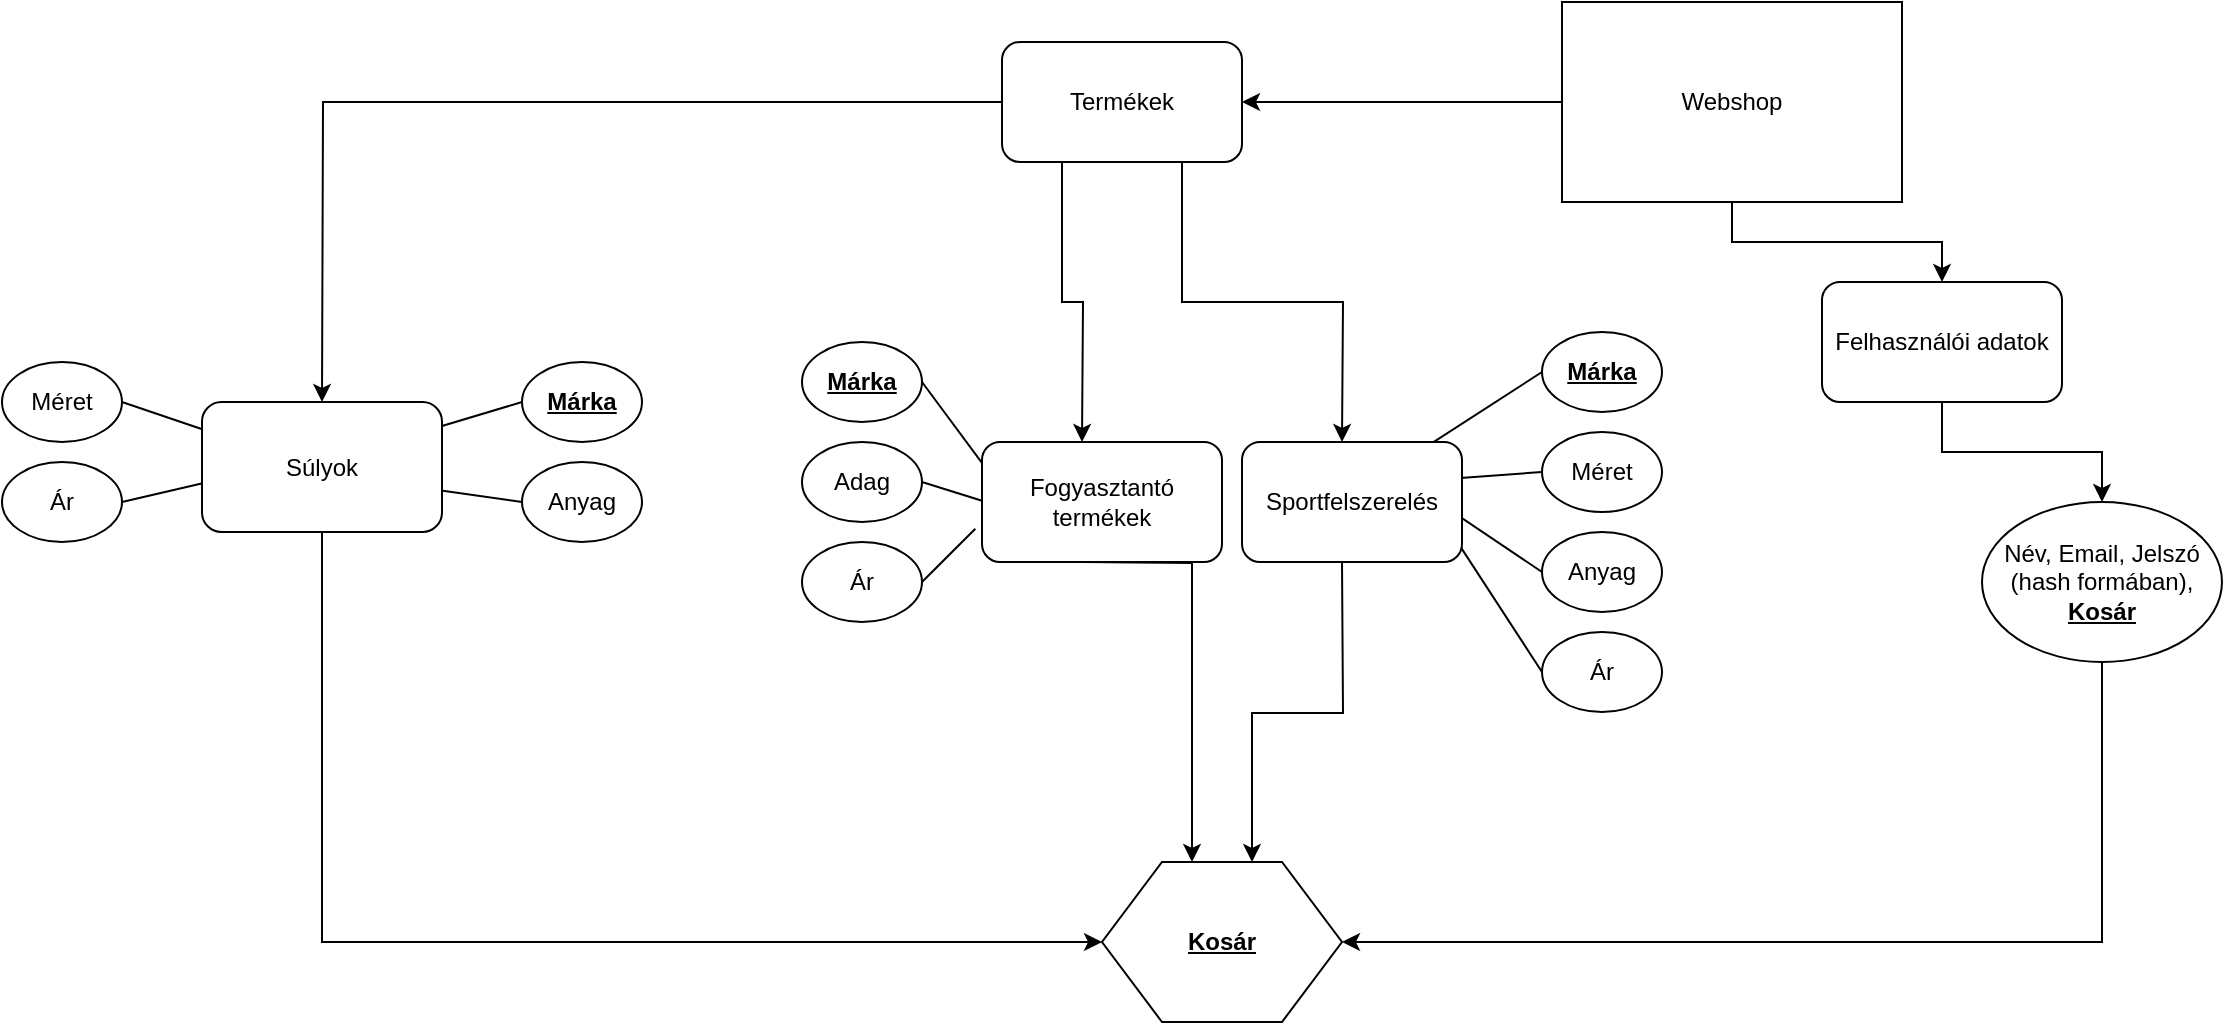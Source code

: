 <mxfile version="20.8.5" type="device"><diagram id="hxQIZPlE28Pws7Ar1di7" name="Page-1"><mxGraphModel dx="1387" dy="796" grid="1" gridSize="10" guides="1" tooltips="1" connect="1" arrows="1" fold="1" page="1" pageScale="1" pageWidth="850" pageHeight="1100" math="0" shadow="0"><root><mxCell id="0"/><mxCell id="1" parent="0"/><mxCell id="KfxEhT77AtV1FK86vXTE-12" value="" style="edgeStyle=orthogonalEdgeStyle;rounded=0;orthogonalLoop=1;jettySize=auto;html=1;entryX=1;entryY=0.5;entryDx=0;entryDy=0;" parent="1" source="KfxEhT77AtV1FK86vXTE-1" target="KfxEhT77AtV1FK86vXTE-13" edge="1"><mxGeometry relative="1" as="geometry"><mxPoint x="710" y="320" as="targetPoint"/></mxGeometry></mxCell><mxCell id="KfxEhT77AtV1FK86vXTE-22" value="" style="edgeStyle=orthogonalEdgeStyle;rounded=0;orthogonalLoop=1;jettySize=auto;html=1;entryX=0.5;entryY=0;entryDx=0;entryDy=0;" parent="1" source="KfxEhT77AtV1FK86vXTE-1" target="KfxEhT77AtV1FK86vXTE-4" edge="1"><mxGeometry relative="1" as="geometry"><mxPoint x="875" y="430" as="targetPoint"/></mxGeometry></mxCell><mxCell id="KfxEhT77AtV1FK86vXTE-1" value="Webshop" style="rounded=0;whiteSpace=wrap;html=1;" parent="1" vertex="1"><mxGeometry x="940" y="100" width="170" height="100" as="geometry"/></mxCell><mxCell id="KfxEhT77AtV1FK86vXTE-6" value="" style="edgeStyle=orthogonalEdgeStyle;rounded=0;orthogonalLoop=1;jettySize=auto;html=1;entryX=0.5;entryY=0;entryDx=0;entryDy=0;" parent="1" source="KfxEhT77AtV1FK86vXTE-4" target="KfxEhT77AtV1FK86vXTE-7" edge="1"><mxGeometry relative="1" as="geometry"><mxPoint x="605" y="530" as="targetPoint"/></mxGeometry></mxCell><mxCell id="KfxEhT77AtV1FK86vXTE-4" value="Felhasználói adatok" style="rounded=1;whiteSpace=wrap;html=1;" parent="1" vertex="1"><mxGeometry x="1070" y="240" width="120" height="60" as="geometry"/></mxCell><mxCell id="KfxEhT77AtV1FK86vXTE-7" value="Név, Email, Jelszó (hash formában),&lt;br&gt;&lt;u&gt;&lt;b&gt;Kosár&lt;/b&gt;&lt;/u&gt;" style="ellipse;whiteSpace=wrap;html=1;" parent="1" vertex="1"><mxGeometry x="1150" y="350" width="120" height="80" as="geometry"/></mxCell><mxCell id="KfxEhT77AtV1FK86vXTE-19" style="edgeStyle=orthogonalEdgeStyle;rounded=0;orthogonalLoop=1;jettySize=auto;html=1;" parent="1" source="KfxEhT77AtV1FK86vXTE-13" edge="1"><mxGeometry relative="1" as="geometry"><mxPoint x="320" y="300" as="targetPoint"/></mxGeometry></mxCell><mxCell id="KfxEhT77AtV1FK86vXTE-26" style="edgeStyle=orthogonalEdgeStyle;rounded=0;orthogonalLoop=1;jettySize=auto;html=1;entryX=0.5;entryY=0;entryDx=0;entryDy=0;exitX=0.75;exitY=1;exitDx=0;exitDy=0;" parent="1" source="KfxEhT77AtV1FK86vXTE-13" edge="1"><mxGeometry relative="1" as="geometry"><mxPoint x="830" y="320" as="targetPoint"/></mxGeometry></mxCell><mxCell id="KfxEhT77AtV1FK86vXTE-29" style="edgeStyle=orthogonalEdgeStyle;rounded=0;orthogonalLoop=1;jettySize=auto;html=1;entryX=0.5;entryY=0;entryDx=0;entryDy=0;exitX=0.25;exitY=1;exitDx=0;exitDy=0;" parent="1" source="KfxEhT77AtV1FK86vXTE-13" edge="1"><mxGeometry relative="1" as="geometry"><mxPoint x="700" y="320" as="targetPoint"/></mxGeometry></mxCell><mxCell id="KfxEhT77AtV1FK86vXTE-13" value="Termékek" style="rounded=1;whiteSpace=wrap;html=1;" parent="1" vertex="1"><mxGeometry x="660" y="120" width="120" height="60" as="geometry"/></mxCell><mxCell id="KfxEhT77AtV1FK86vXTE-20" value="&lt;u&gt;&lt;b&gt;Kosár&lt;/b&gt;&lt;/u&gt;" style="shape=hexagon;perimeter=hexagonPerimeter2;whiteSpace=wrap;html=1;" parent="1" vertex="1"><mxGeometry x="710" y="530" width="120" height="80" as="geometry"/></mxCell><mxCell id="KfxEhT77AtV1FK86vXTE-64" style="edgeStyle=orthogonalEdgeStyle;rounded=0;orthogonalLoop=1;jettySize=auto;html=1;entryX=0;entryY=0.5;entryDx=0;entryDy=0;" parent="1" target="KfxEhT77AtV1FK86vXTE-20" edge="1"><mxGeometry relative="1" as="geometry"><Array as="points"><mxPoint x="320" y="570"/></Array><mxPoint x="320" y="360" as="sourcePoint"/></mxGeometry></mxCell><mxCell id="KfxEhT77AtV1FK86vXTE-79" style="edgeStyle=orthogonalEdgeStyle;rounded=0;orthogonalLoop=1;jettySize=auto;html=1;entryX=0.625;entryY=0;entryDx=0;entryDy=0;" parent="1" target="KfxEhT77AtV1FK86vXTE-20" edge="1"><mxGeometry relative="1" as="geometry"><mxPoint x="830" y="380" as="sourcePoint"/></mxGeometry></mxCell><mxCell id="KfxEhT77AtV1FK86vXTE-72" style="edgeStyle=orthogonalEdgeStyle;rounded=0;orthogonalLoop=1;jettySize=auto;html=1;entryX=0.375;entryY=0;entryDx=0;entryDy=0;" parent="1" target="KfxEhT77AtV1FK86vXTE-20" edge="1"><mxGeometry relative="1" as="geometry"><mxPoint x="700" y="380" as="sourcePoint"/></mxGeometry></mxCell><mxCell id="KfxEhT77AtV1FK86vXTE-49" value="Méret" style="ellipse;whiteSpace=wrap;html=1;" parent="1" vertex="1"><mxGeometry x="160" y="280" width="60" height="40" as="geometry"/></mxCell><mxCell id="KfxEhT77AtV1FK86vXTE-50" value="Ár" style="ellipse;whiteSpace=wrap;html=1;" parent="1" vertex="1"><mxGeometry x="160" y="330" width="60" height="40" as="geometry"/></mxCell><mxCell id="KfxEhT77AtV1FK86vXTE-51" value="&lt;u&gt;&lt;b&gt;Márka&lt;/b&gt;&lt;/u&gt;" style="ellipse;whiteSpace=wrap;html=1;" parent="1" vertex="1"><mxGeometry x="420" y="280" width="60" height="40" as="geometry"/></mxCell><mxCell id="KfxEhT77AtV1FK86vXTE-52" value="Anyag" style="ellipse;whiteSpace=wrap;html=1;" parent="1" vertex="1"><mxGeometry x="420" y="330" width="60" height="40" as="geometry"/></mxCell><mxCell id="KfxEhT77AtV1FK86vXTE-59" value="" style="endArrow=none;html=1;entryX=0;entryY=0.25;entryDx=0;entryDy=0;exitX=1;exitY=0.5;exitDx=0;exitDy=0;" parent="1" source="KfxEhT77AtV1FK86vXTE-49" edge="1"><mxGeometry width="50" height="50" relative="1" as="geometry"><mxPoint x="220" y="360" as="sourcePoint"/><mxPoint x="276.364" y="319.091" as="targetPoint"/></mxGeometry></mxCell><mxCell id="KfxEhT77AtV1FK86vXTE-60" value="" style="endArrow=none;html=1;entryX=0.079;entryY=0.642;entryDx=0;entryDy=0;exitX=1;exitY=0.5;exitDx=0;exitDy=0;entryPerimeter=0;" parent="1" source="KfxEhT77AtV1FK86vXTE-50" edge="1"><mxGeometry width="50" height="50" relative="1" as="geometry"><mxPoint x="200" y="400" as="sourcePoint"/><mxPoint x="269.48" y="338.52" as="targetPoint"/></mxGeometry></mxCell><mxCell id="KfxEhT77AtV1FK86vXTE-62" value="" style="endArrow=none;html=1;entryX=0;entryY=0.5;entryDx=0;entryDy=0;" parent="1" target="KfxEhT77AtV1FK86vXTE-51" edge="1"><mxGeometry width="50" height="50" relative="1" as="geometry"><mxPoint x="362.857" y="317.143" as="sourcePoint"/><mxPoint x="420" y="260" as="targetPoint"/></mxGeometry></mxCell><mxCell id="KfxEhT77AtV1FK86vXTE-63" value="" style="endArrow=none;html=1;entryX=0;entryY=0.5;entryDx=0;entryDy=0;exitX=1;exitY=0.75;exitDx=0;exitDy=0;" parent="1" target="KfxEhT77AtV1FK86vXTE-52" edge="1"><mxGeometry width="50" height="50" relative="1" as="geometry"><mxPoint x="373.333" y="343.333" as="sourcePoint"/><mxPoint x="420" y="340" as="targetPoint"/></mxGeometry></mxCell><mxCell id="KfxEhT77AtV1FK86vXTE-66" value="Adag" style="ellipse;whiteSpace=wrap;html=1;" parent="1" vertex="1"><mxGeometry x="560" y="320" width="60" height="40" as="geometry"/></mxCell><mxCell id="KfxEhT77AtV1FK86vXTE-67" value="Ár" style="ellipse;whiteSpace=wrap;html=1;" parent="1" vertex="1"><mxGeometry x="560" y="370" width="60" height="40" as="geometry"/></mxCell><mxCell id="KfxEhT77AtV1FK86vXTE-68" value="&lt;u&gt;&lt;b&gt;Márka&lt;/b&gt;&lt;/u&gt;" style="ellipse;whiteSpace=wrap;html=1;" parent="1" vertex="1"><mxGeometry x="560" y="270" width="60" height="40" as="geometry"/></mxCell><mxCell id="KfxEhT77AtV1FK86vXTE-69" value="" style="endArrow=none;html=1;exitX=1;exitY=0.5;exitDx=0;exitDy=0;entryX=0;entryY=0.25;entryDx=0;entryDy=0;" parent="1" source="KfxEhT77AtV1FK86vXTE-68" edge="1"><mxGeometry width="50" height="50" relative="1" as="geometry"><mxPoint x="495" y="320" as="sourcePoint"/><mxPoint x="656.364" y="339.091" as="targetPoint"/></mxGeometry></mxCell><mxCell id="KfxEhT77AtV1FK86vXTE-70" value="" style="endArrow=none;html=1;exitX=1;exitY=0.5;exitDx=0;exitDy=0;entryX=0;entryY=0.5;entryDx=0;entryDy=0;" parent="1" source="KfxEhT77AtV1FK86vXTE-66" edge="1"><mxGeometry width="50" height="50" relative="1" as="geometry"><mxPoint x="495" y="390" as="sourcePoint"/><mxPoint x="652" y="350" as="targetPoint"/></mxGeometry></mxCell><mxCell id="KfxEhT77AtV1FK86vXTE-71" value="" style="endArrow=none;html=1;exitX=1;exitY=0.5;exitDx=0;exitDy=0;entryX=0;entryY=0.75;entryDx=0;entryDy=0;" parent="1" source="KfxEhT77AtV1FK86vXTE-67" edge="1"><mxGeometry width="50" height="50" relative="1" as="geometry"><mxPoint x="495" y="460" as="sourcePoint"/><mxPoint x="646.667" y="363.333" as="targetPoint"/></mxGeometry></mxCell><mxCell id="KfxEhT77AtV1FK86vXTE-73" value="Méret" style="ellipse;whiteSpace=wrap;html=1;" parent="1" vertex="1"><mxGeometry x="930" y="315" width="60" height="40" as="geometry"/></mxCell><mxCell id="KfxEhT77AtV1FK86vXTE-74" value="Anyag" style="ellipse;whiteSpace=wrap;html=1;" parent="1" vertex="1"><mxGeometry x="930" y="365" width="60" height="40" as="geometry"/></mxCell><mxCell id="KfxEhT77AtV1FK86vXTE-75" value="Ár" style="ellipse;whiteSpace=wrap;html=1;" parent="1" vertex="1"><mxGeometry x="930" y="415" width="60" height="40" as="geometry"/></mxCell><mxCell id="KfxEhT77AtV1FK86vXTE-76" value="" style="endArrow=none;html=1;entryX=0;entryY=0.5;entryDx=0;entryDy=0;exitX=1;exitY=0.25;exitDx=0;exitDy=0;" parent="1" target="KfxEhT77AtV1FK86vXTE-73" edge="1"><mxGeometry width="50" height="50" relative="1" as="geometry"><mxPoint x="873.636" y="339.091" as="sourcePoint"/><mxPoint x="915" y="390" as="targetPoint"/></mxGeometry></mxCell><mxCell id="KfxEhT77AtV1FK86vXTE-77" value="" style="endArrow=none;html=1;entryX=0;entryY=0.5;entryDx=0;entryDy=0;exitX=1;exitY=0.5;exitDx=0;exitDy=0;" parent="1" target="KfxEhT77AtV1FK86vXTE-74" edge="1"><mxGeometry width="50" height="50" relative="1" as="geometry"><mxPoint x="878" y="350" as="sourcePoint"/><mxPoint x="915" y="460" as="targetPoint"/></mxGeometry></mxCell><mxCell id="KfxEhT77AtV1FK86vXTE-78" value="" style="endArrow=none;html=1;entryX=0;entryY=0.5;entryDx=0;entryDy=0;exitX=1;exitY=0.75;exitDx=0;exitDy=0;" parent="1" target="KfxEhT77AtV1FK86vXTE-75" edge="1"><mxGeometry width="50" height="50" relative="1" as="geometry"><mxPoint x="883.333" y="363.333" as="sourcePoint"/><mxPoint x="915" y="530" as="targetPoint"/></mxGeometry></mxCell><mxCell id="KfxEhT77AtV1FK86vXTE-80" value="&lt;u&gt;&lt;b&gt;Márka&lt;/b&gt;&lt;/u&gt;" style="ellipse;whiteSpace=wrap;html=1;" parent="1" vertex="1"><mxGeometry x="930" y="265" width="60" height="40" as="geometry"/></mxCell><mxCell id="KfxEhT77AtV1FK86vXTE-81" value="" style="endArrow=none;html=1;entryX=0;entryY=0.5;entryDx=0;entryDy=0;exitX=0.815;exitY=0.086;exitDx=0;exitDy=0;exitPerimeter=0;" parent="1" target="KfxEhT77AtV1FK86vXTE-80" edge="1"><mxGeometry width="50" height="50" relative="1" as="geometry"><mxPoint x="867.8" y="325.16" as="sourcePoint"/><mxPoint x="913" y="255.5" as="targetPoint"/></mxGeometry></mxCell><mxCell id="BG8Jnd0vzeCU2o5yprah-1" value="Fogyasztantó termékek" style="rounded=1;whiteSpace=wrap;html=1;" vertex="1" parent="1"><mxGeometry x="650" y="320" width="120" height="60" as="geometry"/></mxCell><mxCell id="BG8Jnd0vzeCU2o5yprah-2" value="Súlyok" style="rounded=1;whiteSpace=wrap;html=1;" vertex="1" parent="1"><mxGeometry x="260" y="300" width="120" height="65" as="geometry"/></mxCell><mxCell id="BG8Jnd0vzeCU2o5yprah-4" value="Sportfelszerelés" style="rounded=1;whiteSpace=wrap;html=1;" vertex="1" parent="1"><mxGeometry x="780" y="320" width="110" height="60" as="geometry"/></mxCell><mxCell id="BG8Jnd0vzeCU2o5yprah-5" value="" style="endArrow=classic;html=1;rounded=0;exitX=0.5;exitY=1;exitDx=0;exitDy=0;entryX=1;entryY=0.5;entryDx=0;entryDy=0;" edge="1" parent="1" source="KfxEhT77AtV1FK86vXTE-7" target="KfxEhT77AtV1FK86vXTE-20"><mxGeometry width="50" height="50" relative="1" as="geometry"><mxPoint x="680" y="430" as="sourcePoint"/><mxPoint x="1190" y="490" as="targetPoint"/><Array as="points"><mxPoint x="1210" y="570"/></Array></mxGeometry></mxCell></root></mxGraphModel></diagram></mxfile>